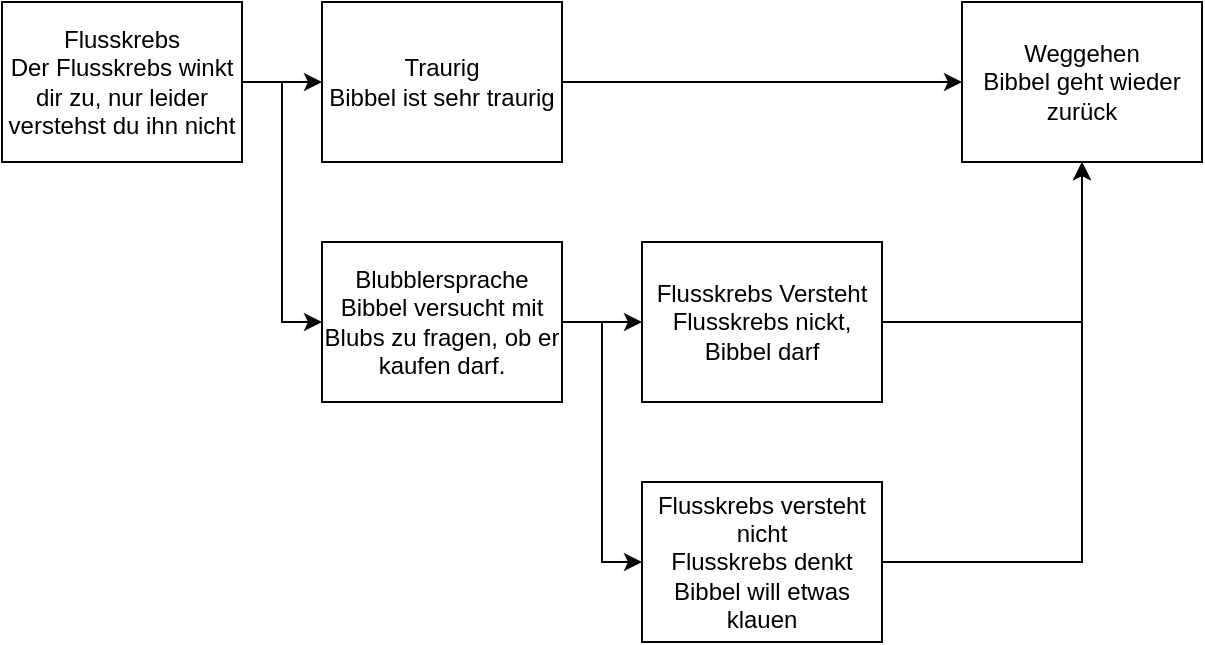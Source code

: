 <mxfile version="27.0.5">
  <diagram name="Page-1" id="iFGgD7xd7vHN7_uTbCZC">
    <mxGraphModel dx="1426" dy="841" grid="1" gridSize="10" guides="1" tooltips="1" connect="1" arrows="1" fold="1" page="1" pageScale="1" pageWidth="850" pageHeight="1100" math="0" shadow="0">
      <root>
        <mxCell id="0" />
        <mxCell id="1" parent="0" />
        <mxCell id="YlOm4VDiYgaY15W4KOD3-8" style="edgeStyle=orthogonalEdgeStyle;rounded=0;orthogonalLoop=1;jettySize=auto;html=1;" parent="1" source="YlOm4VDiYgaY15W4KOD3-2" target="YlOm4VDiYgaY15W4KOD3-7" edge="1">
          <mxGeometry relative="1" as="geometry" />
        </mxCell>
        <mxCell id="Q4ez_xt4hf3npoBPEZj6-4" style="edgeStyle=orthogonalEdgeStyle;rounded=0;orthogonalLoop=1;jettySize=auto;html=1;entryX=0;entryY=0.5;entryDx=0;entryDy=0;" edge="1" parent="1" source="YlOm4VDiYgaY15W4KOD3-2" target="Q4ez_xt4hf3npoBPEZj6-1">
          <mxGeometry relative="1" as="geometry" />
        </mxCell>
        <object label="%title%&lt;div&gt;%description%&lt;/div&gt;" placeholders="1" title="Flusskrebs" description="Der Flusskrebs winkt dir zu, nur leider verstehst du ihn nicht" id="YlOm4VDiYgaY15W4KOD3-2">
          <mxCell style="whiteSpace=wrap;html=1;" parent="1" vertex="1">
            <mxGeometry x="80" y="200" width="120" height="80" as="geometry" />
          </mxCell>
        </object>
        <mxCell id="Q4ez_xt4hf3npoBPEZj6-3" style="edgeStyle=orthogonalEdgeStyle;rounded=0;orthogonalLoop=1;jettySize=auto;html=1;" edge="1" parent="1" source="YlOm4VDiYgaY15W4KOD3-7" target="Q4ez_xt4hf3npoBPEZj6-2">
          <mxGeometry relative="1" as="geometry" />
        </mxCell>
        <object label="%title%&lt;div&gt;%description%&lt;/div&gt;" placeholders="1" title="Traurig" description="Bibbel ist sehr traurig" stress="20" id="YlOm4VDiYgaY15W4KOD3-7">
          <mxCell style="whiteSpace=wrap;html=1;" parent="1" vertex="1">
            <mxGeometry x="240" y="200" width="120" height="80" as="geometry" />
          </mxCell>
        </object>
        <mxCell id="Q4ez_xt4hf3npoBPEZj6-9" style="edgeStyle=orthogonalEdgeStyle;rounded=0;orthogonalLoop=1;jettySize=auto;html=1;" edge="1" parent="1" source="Q4ez_xt4hf3npoBPEZj6-1" target="Q4ez_xt4hf3npoBPEZj6-5">
          <mxGeometry relative="1" as="geometry" />
        </mxCell>
        <mxCell id="Q4ez_xt4hf3npoBPEZj6-10" style="edgeStyle=orthogonalEdgeStyle;rounded=0;orthogonalLoop=1;jettySize=auto;html=1;entryX=0;entryY=0.5;entryDx=0;entryDy=0;" edge="1" parent="1" source="Q4ez_xt4hf3npoBPEZj6-1" target="Q4ez_xt4hf3npoBPEZj6-6">
          <mxGeometry relative="1" as="geometry" />
        </mxCell>
        <object label="%title%&lt;div&gt;%description%&lt;/div&gt;" placeholders="1" title="Blubblersprache" description="Bibbel versucht mit Blubs zu fragen, ob er kaufen darf." id="Q4ez_xt4hf3npoBPEZj6-1">
          <mxCell style="whiteSpace=wrap;html=1;" vertex="1" parent="1">
            <mxGeometry x="240" y="320" width="120" height="80" as="geometry" />
          </mxCell>
        </object>
        <object label="%title%&lt;div&gt;%description%&lt;/div&gt;" placeholders="1" title="Weggehen" description="Bibbel geht wieder zurück" id="Q4ez_xt4hf3npoBPEZj6-2">
          <mxCell style="whiteSpace=wrap;html=1;" vertex="1" parent="1">
            <mxGeometry x="560" y="200" width="120" height="80" as="geometry" />
          </mxCell>
        </object>
        <mxCell id="Q4ez_xt4hf3npoBPEZj6-7" style="edgeStyle=orthogonalEdgeStyle;rounded=0;orthogonalLoop=1;jettySize=auto;html=1;" edge="1" parent="1" source="Q4ez_xt4hf3npoBPEZj6-5" target="Q4ez_xt4hf3npoBPEZj6-2">
          <mxGeometry relative="1" as="geometry" />
        </mxCell>
        <object label="%title%&lt;div&gt;%description%&lt;/div&gt;" placeholders="1" title="Flusskrebs Versteht" description="Flusskrebs nickt, Bibbel darf" id="Q4ez_xt4hf3npoBPEZj6-5">
          <mxCell style="whiteSpace=wrap;html=1;" vertex="1" parent="1">
            <mxGeometry x="400" y="320" width="120" height="80" as="geometry" />
          </mxCell>
        </object>
        <mxCell id="Q4ez_xt4hf3npoBPEZj6-8" style="edgeStyle=orthogonalEdgeStyle;rounded=0;orthogonalLoop=1;jettySize=auto;html=1;" edge="1" parent="1" source="Q4ez_xt4hf3npoBPEZj6-6" target="Q4ez_xt4hf3npoBPEZj6-2">
          <mxGeometry relative="1" as="geometry" />
        </mxCell>
        <object label="%title%&lt;div&gt;%description%&lt;/div&gt;" placeholders="1" title="Flusskrebs versteht nicht" description="Flusskrebs denkt Bibbel will etwas klauen" health="-10" id="Q4ez_xt4hf3npoBPEZj6-6">
          <mxCell style="whiteSpace=wrap;html=1;" vertex="1" parent="1">
            <mxGeometry x="400" y="440" width="120" height="80" as="geometry" />
          </mxCell>
        </object>
      </root>
    </mxGraphModel>
  </diagram>
</mxfile>
